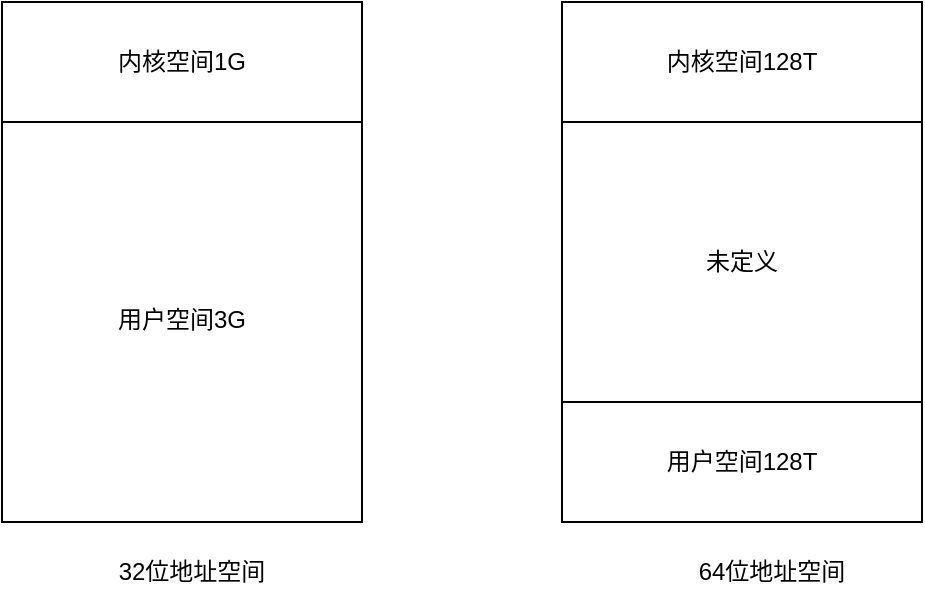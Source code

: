 <mxfile version="21.6.5" type="github">
  <diagram name="第 1 页" id="GQY_6OIQZkM4Sm7RA_E7">
    <mxGraphModel dx="880" dy="446" grid="1" gridSize="10" guides="1" tooltips="1" connect="1" arrows="1" fold="1" page="1" pageScale="1" pageWidth="827" pageHeight="1169" math="0" shadow="0">
      <root>
        <mxCell id="0" />
        <mxCell id="1" parent="0" />
        <mxCell id="iIiKdURpRuLuX3CJKNOW-1" value="&lt;br&gt;&lt;br&gt;&lt;br&gt;&lt;br&gt;用户空间3G" style="rounded=0;whiteSpace=wrap;html=1;" vertex="1" parent="1">
          <mxGeometry x="170" y="130" width="180" height="260" as="geometry" />
        </mxCell>
        <mxCell id="iIiKdURpRuLuX3CJKNOW-2" value="未定义" style="rounded=0;whiteSpace=wrap;html=1;" vertex="1" parent="1">
          <mxGeometry x="450" y="130" width="180" height="260" as="geometry" />
        </mxCell>
        <mxCell id="iIiKdURpRuLuX3CJKNOW-3" value="32位地址空间" style="text;html=1;strokeColor=none;fillColor=none;align=center;verticalAlign=middle;whiteSpace=wrap;rounded=0;" vertex="1" parent="1">
          <mxGeometry x="220" y="400" width="90" height="30" as="geometry" />
        </mxCell>
        <mxCell id="iIiKdURpRuLuX3CJKNOW-4" value="64位地址空间" style="text;html=1;strokeColor=none;fillColor=none;align=center;verticalAlign=middle;whiteSpace=wrap;rounded=0;" vertex="1" parent="1">
          <mxGeometry x="510" y="400" width="90" height="30" as="geometry" />
        </mxCell>
        <mxCell id="iIiKdURpRuLuX3CJKNOW-5" value="内核空间1G" style="rounded=0;whiteSpace=wrap;html=1;" vertex="1" parent="1">
          <mxGeometry x="170" y="130" width="180" height="60" as="geometry" />
        </mxCell>
        <mxCell id="iIiKdURpRuLuX3CJKNOW-6" value="内核空间128T" style="rounded=0;whiteSpace=wrap;html=1;" vertex="1" parent="1">
          <mxGeometry x="450" y="130" width="180" height="60" as="geometry" />
        </mxCell>
        <mxCell id="iIiKdURpRuLuX3CJKNOW-7" value="用户空间128T" style="rounded=0;whiteSpace=wrap;html=1;" vertex="1" parent="1">
          <mxGeometry x="450" y="330" width="180" height="60" as="geometry" />
        </mxCell>
      </root>
    </mxGraphModel>
  </diagram>
</mxfile>
